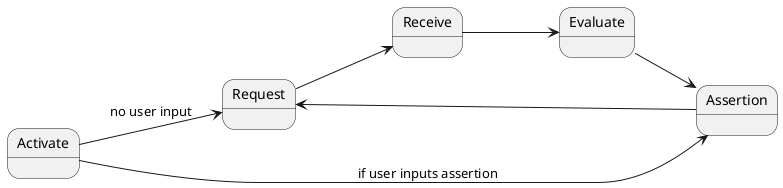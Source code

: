 @startuml reflexAgentState

left to right direction

state "Activate" as s0
state "Request" as s1
state "Receive" as s2
state "Evaluate" as s3
state "Assertion" as s4

s0 --> s1 : no user input
s0 --> s4 : if user inputs assertion
s1 --> s2
s2 --> s3
s3 --> s4
s4 --> s1


@enduml